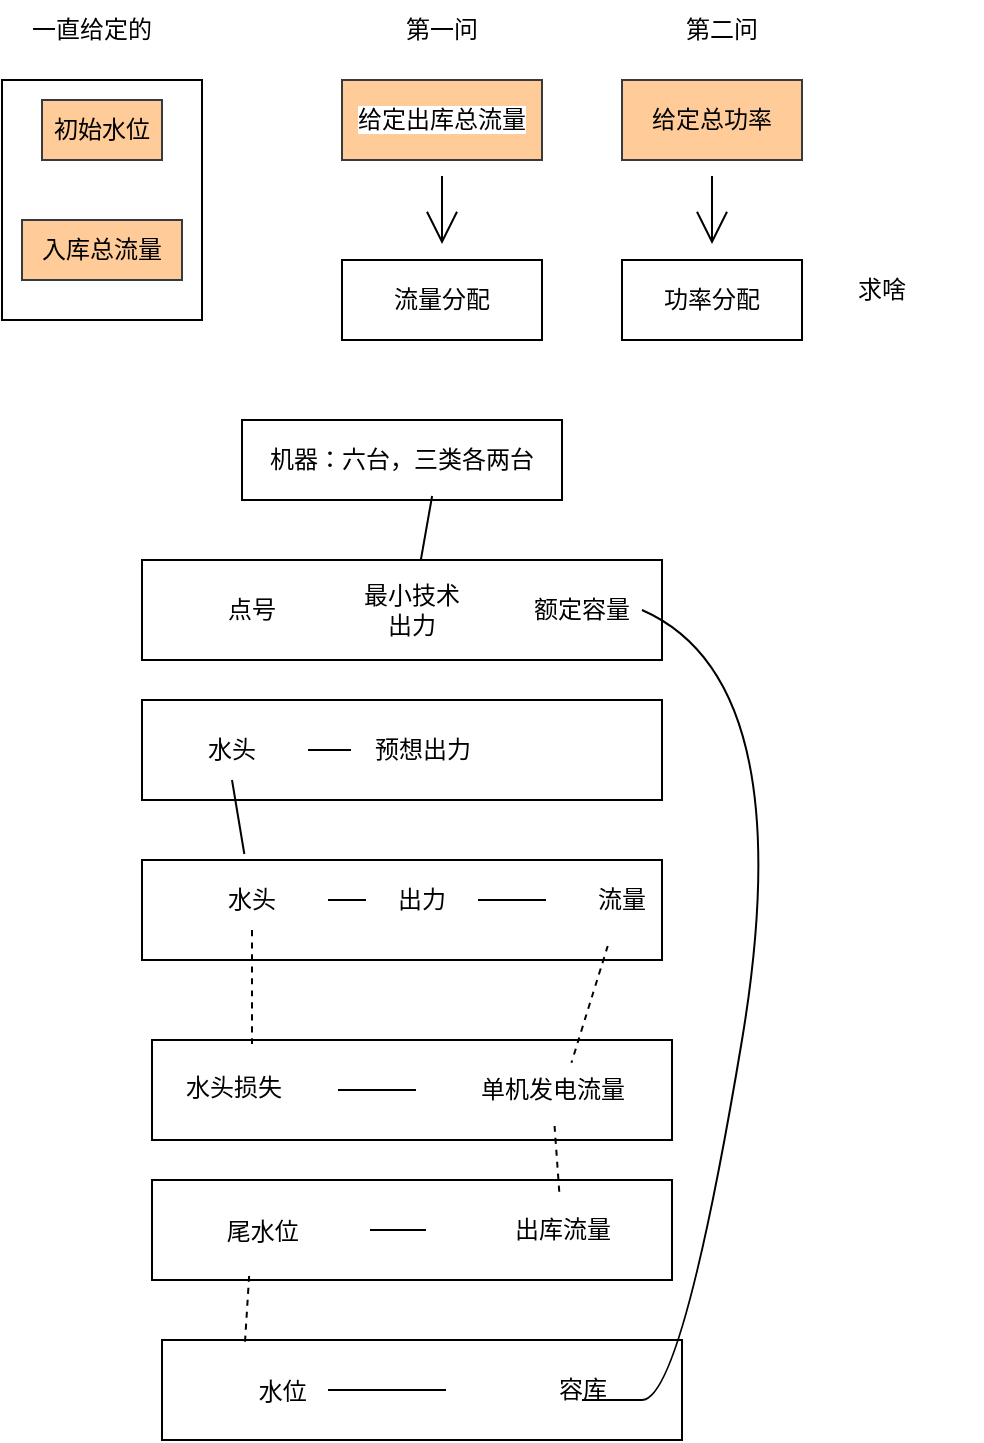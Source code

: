 <mxfile version="17.4.0" type="device"><diagram id="gO2-AYLZ_P-eHQwgfTI8" name="第 1 页"><mxGraphModel dx="825" dy="842" grid="1" gridSize="10" guides="1" tooltips="1" connect="1" arrows="1" fold="1" page="0" pageScale="1" pageWidth="827" pageHeight="1169" background="none" math="0" shadow="0"><root><mxCell id="0"/><mxCell id="1" parent="0"/><mxCell id="OswRG9ttED96ep-KQHZK-51" value="" style="rounded=0;whiteSpace=wrap;html=1;hachureGap=4;" vertex="1" parent="1"><mxGeometry x="90" y="470" width="260" height="50" as="geometry"/></mxCell><mxCell id="OswRG9ttED96ep-KQHZK-45" value="" style="rounded=0;whiteSpace=wrap;html=1;hachureGap=4;" vertex="1" parent="1"><mxGeometry x="90" y="550" width="260" height="50" as="geometry"/></mxCell><mxCell id="OswRG9ttED96ep-KQHZK-44" value="" style="rounded=0;whiteSpace=wrap;html=1;hachureGap=4;" vertex="1" parent="1"><mxGeometry x="100" y="790" width="260" height="50" as="geometry"/></mxCell><mxCell id="OswRG9ttED96ep-KQHZK-43" value="" style="rounded=0;whiteSpace=wrap;html=1;hachureGap=4;" vertex="1" parent="1"><mxGeometry x="95" y="710" width="260" height="50" as="geometry"/></mxCell><mxCell id="OswRG9ttED96ep-KQHZK-42" value="" style="rounded=0;whiteSpace=wrap;html=1;hachureGap=4;" vertex="1" parent="1"><mxGeometry x="95" y="640" width="260" height="50" as="geometry"/></mxCell><mxCell id="OswRG9ttED96ep-KQHZK-13" value="" style="edgeStyle=none;curved=1;rounded=0;orthogonalLoop=1;jettySize=auto;html=1;endArrow=open;startSize=14;endSize=14;sourcePerimeterSpacing=8;targetPerimeterSpacing=8;" edge="1" parent="1" source="OswRG9ttED96ep-KQHZK-9" target="OswRG9ttED96ep-KQHZK-12"><mxGeometry relative="1" as="geometry"/></mxCell><mxCell id="OswRG9ttED96ep-KQHZK-9" value="&lt;span style=&quot;color: rgb(0 , 0 , 0) ; font-family: &amp;#34;helvetica&amp;#34; ; font-size: 12px ; font-style: normal ; font-weight: 400 ; letter-spacing: normal ; text-align: center ; text-indent: 0px ; text-transform: none ; word-spacing: 0px ; background-color: rgb(255 , 255 , 255) ; display: inline ; float: none&quot;&gt;给定出库总流量&lt;/span&gt;" style="rounded=0;whiteSpace=wrap;html=1;hachureGap=4;fillColor=#ffcc99;strokeColor=#36393d;" vertex="1" parent="1"><mxGeometry x="190" y="160" width="100" height="40" as="geometry"/></mxCell><mxCell id="OswRG9ttED96ep-KQHZK-3" value="" style="rounded=0;whiteSpace=wrap;html=1;hachureGap=4;" vertex="1" parent="1"><mxGeometry x="20" y="160" width="100" height="120" as="geometry"/></mxCell><mxCell id="OswRG9ttED96ep-KQHZK-1" value="初始水位" style="text;strokeColor=#36393d;fillColor=#ffcc99;html=1;align=center;verticalAlign=middle;whiteSpace=wrap;rounded=0;hachureGap=4;" vertex="1" parent="1"><mxGeometry x="40" y="170" width="60" height="30" as="geometry"/></mxCell><mxCell id="OswRG9ttED96ep-KQHZK-2" value="一直给定的" style="text;strokeColor=none;fillColor=none;html=1;align=center;verticalAlign=middle;whiteSpace=wrap;rounded=0;hachureGap=4;" vertex="1" parent="1"><mxGeometry x="30" y="120" width="70" height="30" as="geometry"/></mxCell><mxCell id="OswRG9ttED96ep-KQHZK-4" value="入库总流量" style="text;strokeColor=#36393d;fillColor=#ffcc99;html=1;align=center;verticalAlign=middle;whiteSpace=wrap;rounded=0;hachureGap=4;" vertex="1" parent="1"><mxGeometry x="30" y="230" width="80" height="30" as="geometry"/></mxCell><mxCell id="OswRG9ttED96ep-KQHZK-5" value="第一问" style="text;strokeColor=none;fillColor=none;html=1;align=center;verticalAlign=middle;whiteSpace=wrap;rounded=0;hachureGap=4;" vertex="1" parent="1"><mxGeometry x="190" y="120" width="100" height="30" as="geometry"/></mxCell><mxCell id="OswRG9ttED96ep-KQHZK-7" value="第二问" style="text;strokeColor=none;fillColor=none;html=1;align=center;verticalAlign=middle;whiteSpace=wrap;rounded=0;hachureGap=4;" vertex="1" parent="1"><mxGeometry x="330" y="120" width="100" height="30" as="geometry"/></mxCell><mxCell id="OswRG9ttED96ep-KQHZK-15" value="" style="edgeStyle=none;curved=1;rounded=0;orthogonalLoop=1;jettySize=auto;html=1;endArrow=open;startSize=14;endSize=14;sourcePerimeterSpacing=8;targetPerimeterSpacing=8;" edge="1" parent="1" source="OswRG9ttED96ep-KQHZK-10" target="OswRG9ttED96ep-KQHZK-14"><mxGeometry relative="1" as="geometry"/></mxCell><mxCell id="OswRG9ttED96ep-KQHZK-10" value="给定总功率" style="rounded=0;whiteSpace=wrap;html=1;hachureGap=4;fillColor=#ffcc99;strokeColor=#36393d;" vertex="1" parent="1"><mxGeometry x="330" y="160" width="90" height="40" as="geometry"/></mxCell><mxCell id="OswRG9ttED96ep-KQHZK-11" value="求啥" style="text;strokeColor=none;fillColor=none;html=1;align=center;verticalAlign=middle;whiteSpace=wrap;rounded=0;hachureGap=4;" vertex="1" parent="1"><mxGeometry x="410" y="250" width="100" height="30" as="geometry"/></mxCell><mxCell id="OswRG9ttED96ep-KQHZK-12" value="&lt;span style=&quot;color: rgb(0 , 0 , 0) ; font-family: &amp;#34;helvetica&amp;#34; ; font-size: 12px ; font-style: normal ; font-weight: 400 ; letter-spacing: normal ; text-align: center ; text-indent: 0px ; text-transform: none ; word-spacing: 0px ; background-color: rgb(255 , 255 , 255) ; display: inline ; float: none&quot;&gt;流量分配&lt;/span&gt;" style="rounded=0;whiteSpace=wrap;html=1;hachureGap=4;" vertex="1" parent="1"><mxGeometry x="190" y="250" width="100" height="40" as="geometry"/></mxCell><mxCell id="OswRG9ttED96ep-KQHZK-14" value="功率分配" style="rounded=0;whiteSpace=wrap;html=1;hachureGap=4;" vertex="1" parent="1"><mxGeometry x="330" y="250" width="90" height="40" as="geometry"/></mxCell><mxCell id="OswRG9ttED96ep-KQHZK-16" value="机器：六台，三类各两台" style="rounded=0;whiteSpace=wrap;html=1;hachureGap=4;" vertex="1" parent="1"><mxGeometry x="140" y="330" width="160" height="40" as="geometry"/></mxCell><mxCell id="OswRG9ttED96ep-KQHZK-20" value="" style="edgeStyle=none;curved=1;rounded=0;orthogonalLoop=1;jettySize=auto;html=1;endArrow=none;startSize=14;endSize=14;sourcePerimeterSpacing=8;targetPerimeterSpacing=8;endFill=0;" edge="1" parent="1" source="OswRG9ttED96ep-KQHZK-18" target="OswRG9ttED96ep-KQHZK-19"><mxGeometry relative="1" as="geometry"/></mxCell><mxCell id="OswRG9ttED96ep-KQHZK-23" value="" style="edgeStyle=none;curved=1;rounded=0;orthogonalLoop=1;jettySize=auto;html=1;endArrow=none;endFill=0;startSize=14;endSize=14;sourcePerimeterSpacing=8;targetPerimeterSpacing=8;dashed=1;" edge="1" parent="1" source="OswRG9ttED96ep-KQHZK-18" target="OswRG9ttED96ep-KQHZK-22"><mxGeometry relative="1" as="geometry"/></mxCell><mxCell id="OswRG9ttED96ep-KQHZK-18" value="&lt;table border=&quot;0&quot; cellpadding=&quot;0&quot; cellspacing=&quot;0&quot; width=&quot;134&quot; style=&quot;border-collapse: collapse ; width: 80pt&quot;&gt;&lt;tbody&gt;&lt;tr style=&quot;height: 14.4pt&quot;&gt;&lt;td height=&quot;24&quot; width=&quot;134&quot; style=&quot;height: 14.4pt ; width: 80pt&quot;&gt;单机发电流量&lt;/td&gt;&lt;/tr&gt;&lt;/tbody&gt;&lt;/table&gt;" style="text;html=1;align=center;verticalAlign=middle;resizable=0;points=[];autosize=1;strokeColor=none;fillColor=none;hachureGap=4;" vertex="1" parent="1"><mxGeometry x="235" y="655" width="120" height="20" as="geometry"/></mxCell><mxCell id="OswRG9ttED96ep-KQHZK-41" value="" style="edgeStyle=none;curved=1;rounded=0;orthogonalLoop=1;jettySize=auto;html=1;endArrow=none;endFill=0;startSize=14;endSize=14;sourcePerimeterSpacing=8;targetPerimeterSpacing=8;dashed=1;entryX=0.5;entryY=1;entryDx=0;entryDy=0;" edge="1" parent="1" source="OswRG9ttED96ep-KQHZK-19" target="OswRG9ttED96ep-KQHZK-35"><mxGeometry relative="1" as="geometry"><mxPoint x="392" y="656.727" as="targetPoint"/></mxGeometry></mxCell><mxCell id="OswRG9ttED96ep-KQHZK-19" value="水头损失" style="text;whiteSpace=wrap;html=1;" vertex="1" parent="1"><mxGeometry x="110" y="650" width="70" height="30" as="geometry"/></mxCell><mxCell id="OswRG9ttED96ep-KQHZK-25" value="" style="edgeStyle=none;curved=1;rounded=0;orthogonalLoop=1;jettySize=auto;html=1;endArrow=none;endFill=0;startSize=14;endSize=14;sourcePerimeterSpacing=8;targetPerimeterSpacing=8;" edge="1" parent="1" source="OswRG9ttED96ep-KQHZK-22" target="OswRG9ttED96ep-KQHZK-26"><mxGeometry relative="1" as="geometry"><mxPoint x="282.0" y="740" as="targetPoint"/></mxGeometry></mxCell><mxCell id="OswRG9ttED96ep-KQHZK-22" value="&lt;table border=&quot;0&quot; cellpadding=&quot;0&quot; cellspacing=&quot;0&quot; width=&quot;134&quot; style=&quot;border-collapse: collapse ; width: 80pt&quot;&gt;&lt;tbody&gt;&lt;tr style=&quot;height: 14.4pt&quot;&gt;&lt;td height=&quot;24&quot; width=&quot;134&quot; style=&quot;height: 14.4pt ; width: 80pt&quot;&gt;出库流量&lt;/td&gt;&lt;/tr&gt;&lt;/tbody&gt;&lt;/table&gt;" style="text;html=1;align=center;verticalAlign=middle;resizable=0;points=[];autosize=1;strokeColor=none;fillColor=none;hachureGap=4;" vertex="1" parent="1"><mxGeometry x="240" y="725" width="120" height="20" as="geometry"/></mxCell><mxCell id="OswRG9ttED96ep-KQHZK-28" value="" style="edgeStyle=none;curved=1;rounded=0;orthogonalLoop=1;jettySize=auto;html=1;dashed=1;endArrow=none;endFill=0;startSize=14;endSize=14;sourcePerimeterSpacing=8;targetPerimeterSpacing=8;" edge="1" parent="1" source="OswRG9ttED96ep-KQHZK-26" target="OswRG9ttED96ep-KQHZK-27"><mxGeometry relative="1" as="geometry"/></mxCell><mxCell id="OswRG9ttED96ep-KQHZK-26" value="&lt;table border=&quot;0&quot; cellpadding=&quot;0&quot; cellspacing=&quot;0&quot; width=&quot;134&quot; style=&quot;color: rgb(0, 0, 0); font-family: helvetica; font-size: 12px; font-style: normal; font-weight: 400; letter-spacing: normal; text-align: center; text-transform: none; word-spacing: 0px; background-color: rgb(255, 255, 255); border-collapse: collapse; width: 80pt;&quot;&gt;&lt;tbody&gt;&lt;tr style=&quot;height: 14.4pt&quot;&gt;&lt;td height=&quot;24&quot; width=&quot;134&quot; style=&quot;height: 14.4pt ; width: 80pt&quot;&gt;尾水位&lt;br&gt;&lt;/td&gt;&lt;/tr&gt;&lt;/tbody&gt;&lt;/table&gt;" style="text;whiteSpace=wrap;html=1;" vertex="1" parent="1"><mxGeometry x="95" y="720" width="100" height="30" as="geometry"/></mxCell><mxCell id="OswRG9ttED96ep-KQHZK-27" value="&lt;table border=&quot;0&quot; cellpadding=&quot;0&quot; cellspacing=&quot;0&quot; width=&quot;134&quot; style=&quot;color: rgb(0 , 0 , 0) ; font-family: &amp;#34;helvetica&amp;#34; ; font-size: 12px ; font-style: normal ; font-weight: 400 ; letter-spacing: normal ; text-align: center ; text-transform: none ; word-spacing: 0px ; background-color: rgb(255 , 255 , 255) ; border-collapse: collapse ; width: 80pt&quot;&gt;&lt;tbody&gt;&lt;tr style=&quot;height: 14.4pt&quot;&gt;&lt;td height=&quot;24&quot; width=&quot;134&quot; style=&quot;height: 14.4pt ; width: 80pt&quot;&gt;水位&lt;br&gt;&lt;/td&gt;&lt;/tr&gt;&lt;/tbody&gt;&lt;/table&gt;" style="text;whiteSpace=wrap;html=1;hachureGap=4;" vertex="1" parent="1"><mxGeometry x="105" y="800" width="70" height="30" as="geometry"/></mxCell><mxCell id="OswRG9ttED96ep-KQHZK-29" value="" style="edgeStyle=none;curved=1;rounded=0;orthogonalLoop=1;jettySize=auto;html=1;endArrow=none;endFill=0;startSize=14;endSize=14;sourcePerimeterSpacing=8;targetPerimeterSpacing=8;" edge="1" parent="1" source="OswRG9ttED96ep-KQHZK-30" target="OswRG9ttED96ep-KQHZK-27"><mxGeometry relative="1" as="geometry"><mxPoint x="210" y="815" as="sourcePoint"/><mxPoint x="272" y="745" as="targetPoint"/></mxGeometry></mxCell><mxCell id="OswRG9ttED96ep-KQHZK-30" value="&lt;table border=&quot;0&quot; cellpadding=&quot;0&quot; cellspacing=&quot;0&quot; width=&quot;134&quot; style=&quot;border-collapse: collapse ; width: 80pt&quot;&gt;&lt;tbody&gt;&lt;tr style=&quot;height: 14.4pt&quot;&gt;&lt;td height=&quot;24&quot; width=&quot;134&quot; style=&quot;height: 14.4pt ; width: 80pt&quot;&gt;容库&lt;/td&gt;&lt;/tr&gt;&lt;/tbody&gt;&lt;/table&gt;" style="text;html=1;align=center;verticalAlign=middle;resizable=0;points=[];autosize=1;strokeColor=none;fillColor=none;hachureGap=4;" vertex="1" parent="1"><mxGeometry x="250" y="805" width="120" height="20" as="geometry"/></mxCell><mxCell id="OswRG9ttED96ep-KQHZK-63" value="" style="edgeStyle=none;curved=1;rounded=0;orthogonalLoop=1;jettySize=auto;html=1;endArrow=none;endFill=0;startSize=14;endSize=14;sourcePerimeterSpacing=8;targetPerimeterSpacing=8;" edge="1" parent="1" target="OswRG9ttED96ep-KQHZK-59"><mxGeometry relative="1" as="geometry"><mxPoint x="235.059" y="368" as="sourcePoint"/></mxGeometry></mxCell><mxCell id="OswRG9ttED96ep-KQHZK-37" value="" style="edgeStyle=none;curved=1;rounded=0;orthogonalLoop=1;jettySize=auto;html=1;endArrow=none;endFill=0;startSize=14;endSize=14;sourcePerimeterSpacing=8;targetPerimeterSpacing=8;" edge="1" parent="1" source="OswRG9ttED96ep-KQHZK-35" target="OswRG9ttED96ep-KQHZK-46"><mxGeometry relative="1" as="geometry"><mxPoint x="182" y="570" as="targetPoint"/></mxGeometry></mxCell><mxCell id="OswRG9ttED96ep-KQHZK-35" value="水头" style="text;strokeColor=none;fillColor=none;html=1;align=center;verticalAlign=middle;whiteSpace=wrap;rounded=0;hachureGap=4;" vertex="1" parent="1"><mxGeometry x="115" y="555" width="60" height="30" as="geometry"/></mxCell><mxCell id="OswRG9ttED96ep-KQHZK-39" value="" style="edgeStyle=none;curved=1;rounded=0;orthogonalLoop=1;jettySize=auto;html=1;endArrow=none;endFill=0;startSize=14;endSize=14;sourcePerimeterSpacing=8;targetPerimeterSpacing=8;" edge="1" parent="1" source="OswRG9ttED96ep-KQHZK-46" target="OswRG9ttED96ep-KQHZK-38"><mxGeometry relative="1" as="geometry"><mxPoint x="258.0" y="570" as="sourcePoint"/></mxGeometry></mxCell><mxCell id="OswRG9ttED96ep-KQHZK-48" style="edgeStyle=none;curved=1;rounded=0;orthogonalLoop=1;jettySize=auto;html=1;entryX=0.581;entryY=-0.182;entryDx=0;entryDy=0;entryPerimeter=0;dashed=1;endArrow=none;endFill=0;startSize=14;endSize=14;sourcePerimeterSpacing=8;targetPerimeterSpacing=8;" edge="1" parent="1" source="OswRG9ttED96ep-KQHZK-38" target="OswRG9ttED96ep-KQHZK-18"><mxGeometry relative="1" as="geometry"/></mxCell><mxCell id="OswRG9ttED96ep-KQHZK-38" value="流量" style="text;strokeColor=none;fillColor=none;html=1;align=center;verticalAlign=middle;whiteSpace=wrap;rounded=0;hachureGap=4;" vertex="1" parent="1"><mxGeometry x="300" y="555" width="60" height="30" as="geometry"/></mxCell><mxCell id="OswRG9ttED96ep-KQHZK-46" value="出力" style="text;strokeColor=none;fillColor=none;html=1;align=center;verticalAlign=middle;whiteSpace=wrap;rounded=0;hachureGap=4;" vertex="1" parent="1"><mxGeometry x="210" y="555" width="40" height="30" as="geometry"/></mxCell><mxCell id="OswRG9ttED96ep-KQHZK-49" value="预想出力" style="text;strokeColor=none;fillColor=none;html=1;align=center;verticalAlign=middle;whiteSpace=wrap;rounded=0;hachureGap=4;" vertex="1" parent="1"><mxGeometry x="202.5" y="480" width="55" height="30" as="geometry"/></mxCell><mxCell id="OswRG9ttED96ep-KQHZK-52" value="" style="edgeStyle=none;curved=1;rounded=0;orthogonalLoop=1;jettySize=auto;html=1;endArrow=none;endFill=0;startSize=14;endSize=14;sourcePerimeterSpacing=8;targetPerimeterSpacing=8;" edge="1" parent="1" source="OswRG9ttED96ep-KQHZK-50" target="OswRG9ttED96ep-KQHZK-49"><mxGeometry relative="1" as="geometry"/></mxCell><mxCell id="OswRG9ttED96ep-KQHZK-53" style="edgeStyle=none;curved=1;rounded=0;orthogonalLoop=1;jettySize=auto;html=1;exitX=0.5;exitY=1;exitDx=0;exitDy=0;endArrow=none;endFill=0;startSize=14;endSize=14;sourcePerimeterSpacing=8;targetPerimeterSpacing=8;" edge="1" parent="1" source="OswRG9ttED96ep-KQHZK-50" target="OswRG9ttED96ep-KQHZK-35"><mxGeometry relative="1" as="geometry"/></mxCell><mxCell id="OswRG9ttED96ep-KQHZK-50" value="水头" style="text;strokeColor=none;fillColor=none;html=1;align=center;verticalAlign=middle;whiteSpace=wrap;rounded=0;hachureGap=4;" vertex="1" parent="1"><mxGeometry x="105" y="480" width="60" height="30" as="geometry"/></mxCell><mxCell id="OswRG9ttED96ep-KQHZK-56" value="" style="rounded=0;whiteSpace=wrap;html=1;hachureGap=4;" vertex="1" parent="1"><mxGeometry x="90" y="400" width="260" height="50" as="geometry"/></mxCell><mxCell id="OswRG9ttED96ep-KQHZK-57" value="点号" style="text;strokeColor=none;fillColor=none;html=1;align=center;verticalAlign=middle;whiteSpace=wrap;rounded=0;hachureGap=4;" vertex="1" parent="1"><mxGeometry x="115" y="410" width="60" height="30" as="geometry"/></mxCell><mxCell id="OswRG9ttED96ep-KQHZK-62" style="edgeStyle=none;curved=1;rounded=0;orthogonalLoop=1;jettySize=auto;html=1;exitX=1;exitY=0.5;exitDx=0;exitDy=0;endArrow=none;endFill=0;startSize=14;endSize=14;sourcePerimeterSpacing=8;targetPerimeterSpacing=8;" edge="1" parent="1" source="OswRG9ttED96ep-KQHZK-58"><mxGeometry relative="1" as="geometry"><mxPoint x="310" y="820" as="targetPoint"/><Array as="points"><mxPoint x="420" y="460"/><mxPoint x="360" y="820"/><mxPoint x="320" y="820"/><mxPoint x="340" y="820"/></Array></mxGeometry></mxCell><mxCell id="OswRG9ttED96ep-KQHZK-58" value="额定容量" style="text;strokeColor=none;fillColor=none;html=1;align=center;verticalAlign=middle;whiteSpace=wrap;rounded=0;hachureGap=4;" vertex="1" parent="1"><mxGeometry x="280" y="410" width="60" height="30" as="geometry"/></mxCell><mxCell id="OswRG9ttED96ep-KQHZK-59" value="最小技术出力" style="text;strokeColor=none;fillColor=none;html=1;align=center;verticalAlign=middle;whiteSpace=wrap;rounded=0;hachureGap=4;" vertex="1" parent="1"><mxGeometry x="195" y="410" width="60" height="30" as="geometry"/></mxCell></root></mxGraphModel></diagram></mxfile>
